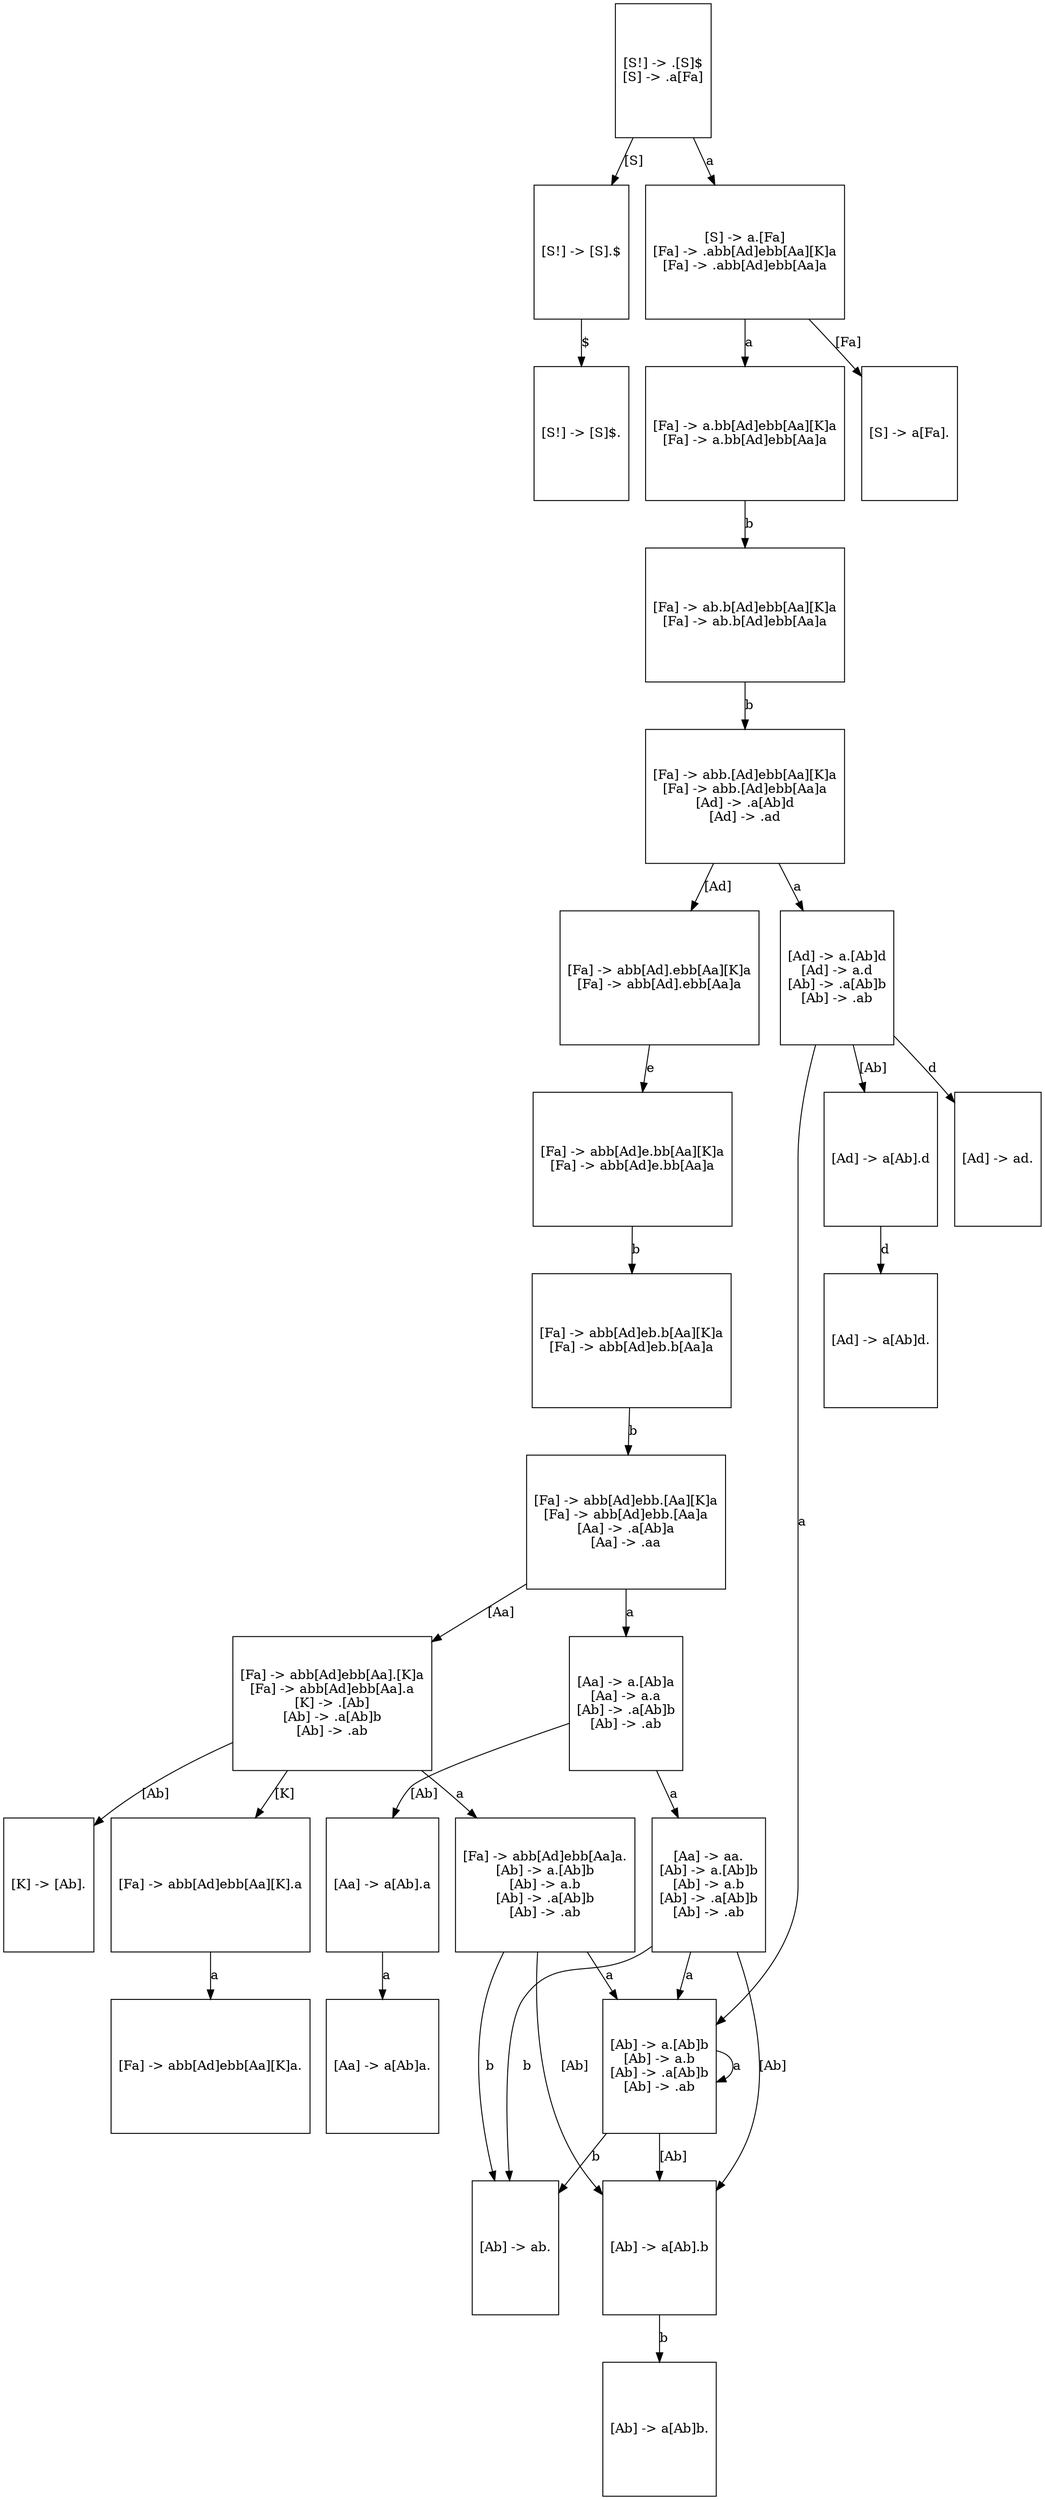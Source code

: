 // LR(0) Automata
digraph {
	A0 [label="[S!] -> .[S]$
[S] -> .a[Fa]" height=2 shape=polygon width=1]
	A1 [label="[S!] -> [S].$" height=2 shape=polygon width=1]
	A2 [label="[S] -> a.[Fa]
[Fa] -> .abb[Ad]ebb[Aa][K]a
[Fa] -> .abb[Ad]ebb[Aa]a" height=2 shape=polygon width=1]
	A3 [label="[S!] -> [S]$." height=2 shape=polygon width=1]
	A4 [label="[S] -> a[Fa]." height=2 shape=polygon width=1]
	A5 [label="[Fa] -> a.bb[Ad]ebb[Aa][K]a
[Fa] -> a.bb[Ad]ebb[Aa]a" height=2 shape=polygon width=1]
	A6 [label="[Fa] -> ab.b[Ad]ebb[Aa][K]a
[Fa] -> ab.b[Ad]ebb[Aa]a" height=2 shape=polygon width=1]
	A7 [label="[Fa] -> abb.[Ad]ebb[Aa][K]a
[Fa] -> abb.[Ad]ebb[Aa]a
[Ad] -> .a[Ab]d
[Ad] -> .ad" height=2 shape=polygon width=1]
	A8 [label="[Fa] -> abb[Ad].ebb[Aa][K]a
[Fa] -> abb[Ad].ebb[Aa]a" height=2 shape=polygon width=1]
	A9 [label="[Ad] -> a.[Ab]d
[Ad] -> a.d
[Ab] -> .a[Ab]b
[Ab] -> .ab" height=2 shape=polygon width=1]
	B0 [label="[Fa] -> abb[Ad]e.bb[Aa][K]a
[Fa] -> abb[Ad]e.bb[Aa]a" height=2 shape=polygon width=1]
	B1 [label="[Ad] -> a[Ab].d" height=2 shape=polygon width=1]
	B2 [label="[Ad] -> ad." height=2 shape=polygon width=1]
	B3 [label="[Ab] -> a.[Ab]b
[Ab] -> a.b
[Ab] -> .a[Ab]b
[Ab] -> .ab" height=2 shape=polygon width=1]
	B4 [label="[Fa] -> abb[Ad]eb.b[Aa][K]a
[Fa] -> abb[Ad]eb.b[Aa]a" height=2 shape=polygon width=1]
	B5 [label="[Ad] -> a[Ab]d." height=2 shape=polygon width=1]
	B6 [label="[Ab] -> a[Ab].b" height=2 shape=polygon width=1]
	B7 [label="[Ab] -> ab." height=2 shape=polygon width=1]
	B8 [label="[Fa] -> abb[Ad]ebb.[Aa][K]a
[Fa] -> abb[Ad]ebb.[Aa]a
[Aa] -> .a[Ab]a
[Aa] -> .aa" height=2 shape=polygon width=1]
	B9 [label="[Ab] -> a[Ab]b." height=2 shape=polygon width=1]
	C0 [label="[Fa] -> abb[Ad]ebb[Aa].[K]a
[Fa] -> abb[Ad]ebb[Aa].a
[K] -> .[Ab]
[Ab] -> .a[Ab]b
[Ab] -> .ab" height=2 shape=polygon width=1]
	C1 [label="[Aa] -> a.[Ab]a
[Aa] -> a.a
[Ab] -> .a[Ab]b
[Ab] -> .ab" height=2 shape=polygon width=1]
	C2 [label="[Fa] -> abb[Ad]ebb[Aa][K].a" height=2 shape=polygon width=1]
	C3 [label="[Fa] -> abb[Ad]ebb[Aa]a.
[Ab] -> a.[Ab]b
[Ab] -> a.b
[Ab] -> .a[Ab]b
[Ab] -> .ab" height=2 shape=polygon width=1]
	C4 [label="[K] -> [Ab]." height=2 shape=polygon width=1]
	C5 [label="[Aa] -> a[Ab].a" height=2 shape=polygon width=1]
	C6 [label="[Aa] -> aa.
[Ab] -> a.[Ab]b
[Ab] -> a.b
[Ab] -> .a[Ab]b
[Ab] -> .ab" height=2 shape=polygon width=1]
	C7 [label="[Fa] -> abb[Ad]ebb[Aa][K]a." height=2 shape=polygon width=1]
	C8 [label="[Aa] -> a[Ab]a." height=2 shape=polygon width=1]
	A0 -> A1 [label="[S]"]
	A0 -> A2 [label=a]
	A1 -> A3 [label="$"]
	A2 -> A4 [label="[Fa]"]
	A2 -> A5 [label=a]
	A5 -> A6 [label=b]
	A6 -> A7 [label=b]
	A7 -> A8 [label="[Ad]"]
	A7 -> A9 [label=a]
	A8 -> B0 [label=e]
	A9 -> B1 [label="[Ab]"]
	A9 -> B2 [label=d]
	A9 -> B3 [label=a]
	B0 -> B4 [label=b]
	B1 -> B5 [label=d]
	B3 -> B6 [label="[Ab]"]
	B3 -> B7 [label=b]
	B3 -> B3 [label=a]
	B4 -> B8 [label=b]
	B6 -> B9 [label=b]
	B8 -> C0 [label="[Aa]"]
	B8 -> C1 [label=a]
	C0 -> C2 [label="[K]"]
	C0 -> C3 [label=a]
	C0 -> C4 [label="[Ab]"]
	C1 -> C5 [label="[Ab]"]
	C1 -> C6 [label=a]
	C2 -> C7 [label=a]
	C3 -> B6 [label="[Ab]"]
	C3 -> B7 [label=b]
	C3 -> B3 [label=a]
	C5 -> C8 [label=a]
	C6 -> B6 [label="[Ab]"]
	C6 -> B7 [label=b]
	C6 -> B3 [label=a]
}

